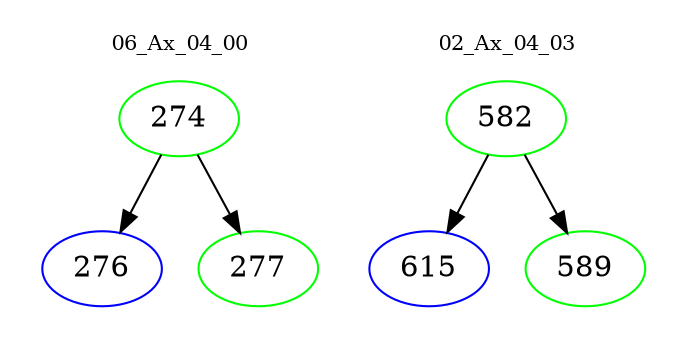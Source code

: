 digraph{
subgraph cluster_0 {
color = white
label = "06_Ax_04_00";
fontsize=10;
T0_274 [label="274", color="green"]
T0_274 -> T0_276 [color="black"]
T0_276 [label="276", color="blue"]
T0_274 -> T0_277 [color="black"]
T0_277 [label="277", color="green"]
}
subgraph cluster_1 {
color = white
label = "02_Ax_04_03";
fontsize=10;
T1_582 [label="582", color="green"]
T1_582 -> T1_615 [color="black"]
T1_615 [label="615", color="blue"]
T1_582 -> T1_589 [color="black"]
T1_589 [label="589", color="green"]
}
}
